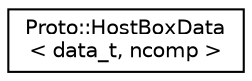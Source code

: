 digraph "Graphical Class Hierarchy"
{
  edge [fontname="Helvetica",fontsize="10",labelfontname="Helvetica",labelfontsize="10"];
  node [fontname="Helvetica",fontsize="10",shape=record];
  rankdir="LR";
  Node0 [label="Proto::HostBoxData\l\< data_t, ncomp \>",height=0.2,width=0.4,color="black", fillcolor="white", style="filled",URL="$classProto_1_1HostBoxData.html",tooltip="Multidimensional Rectangular Array that lives on the host. "];
}
